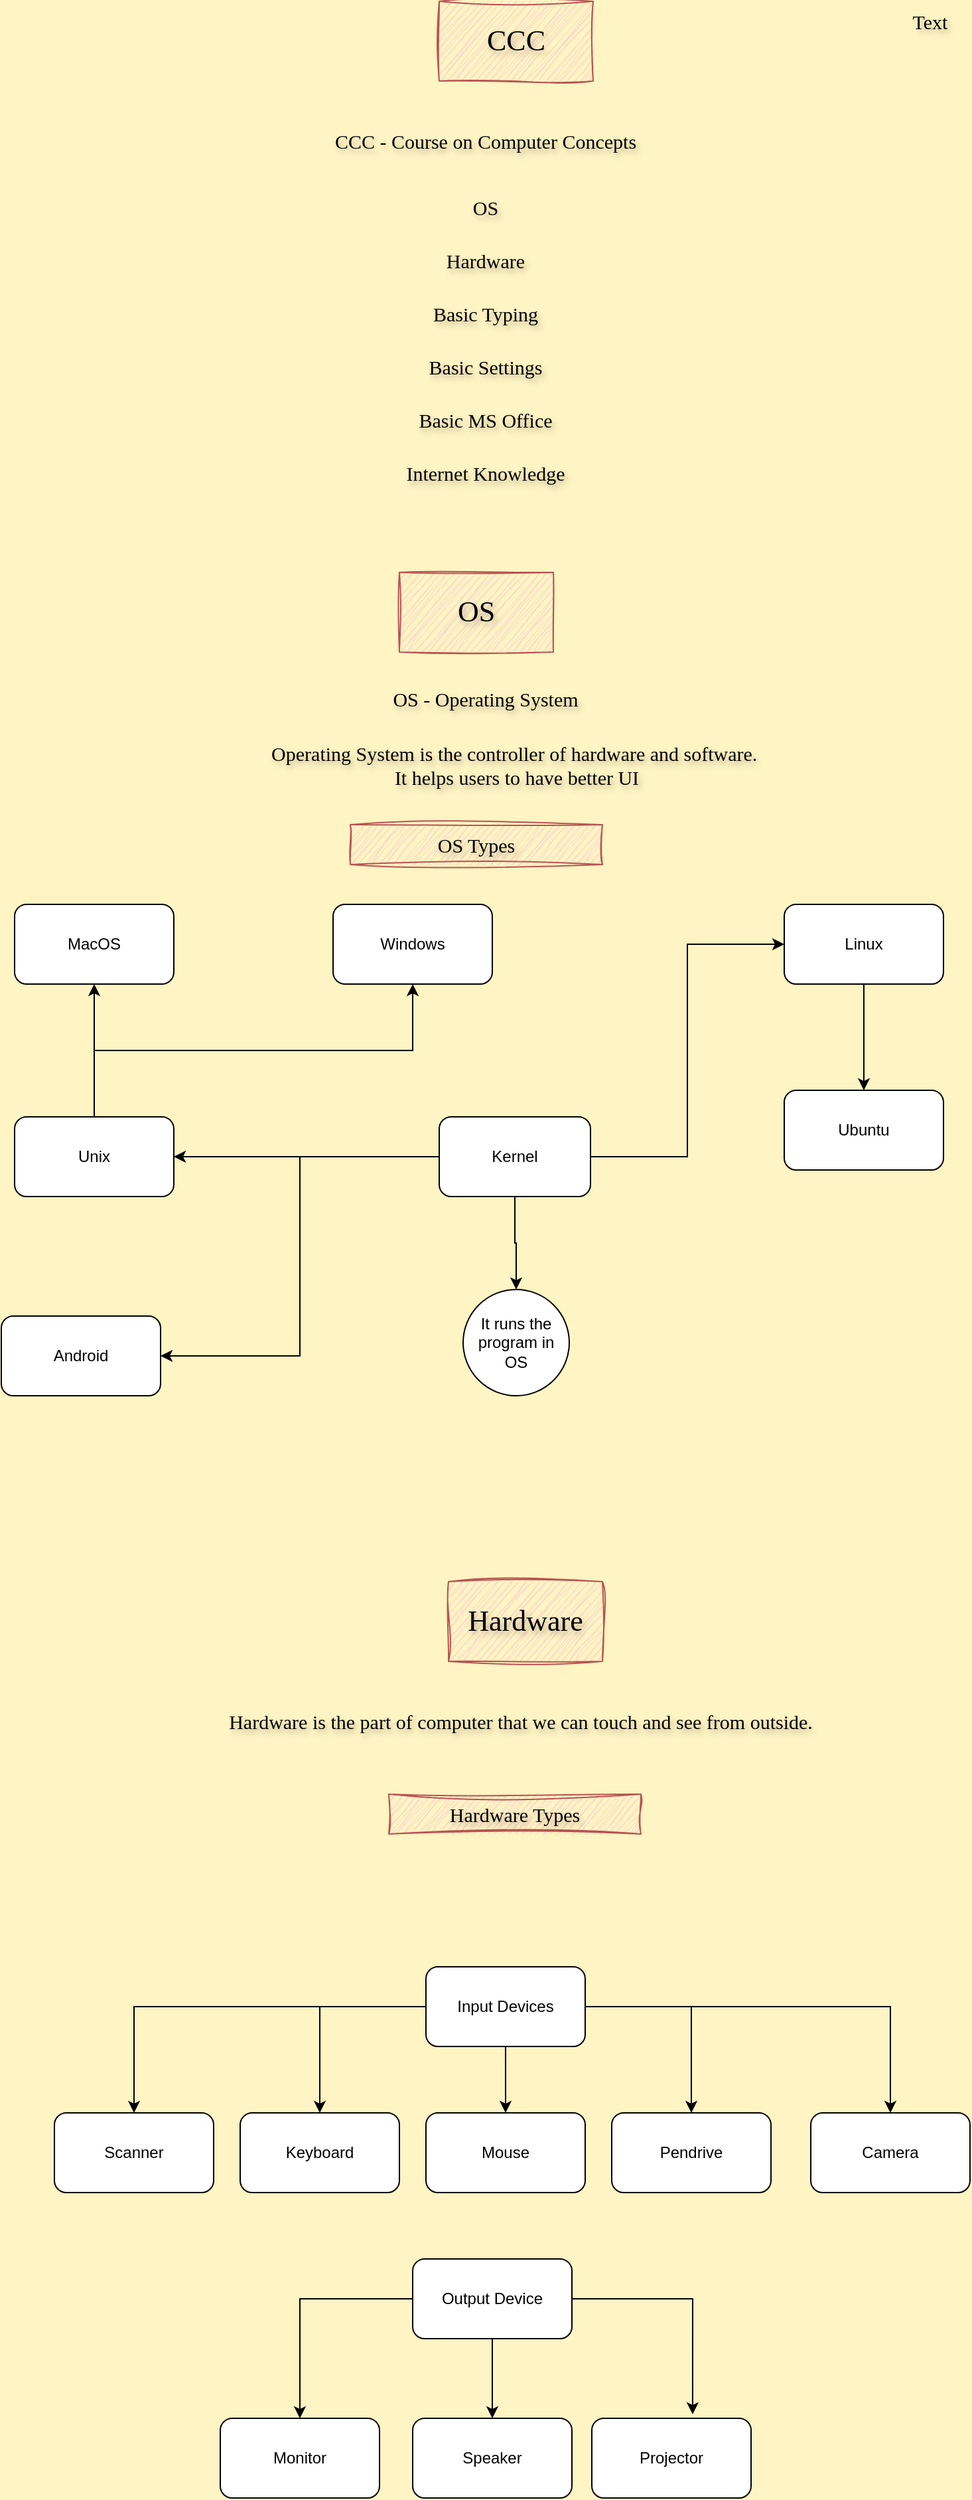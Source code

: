 <mxfile version="26.2.9">
  <diagram name="Page-1" id="iKMRJyYVElrFewXZlgx_">
    <mxGraphModel dx="1428" dy="722" grid="1" gridSize="10" guides="1" tooltips="1" connect="1" arrows="1" fold="1" page="1" pageScale="1" pageWidth="827" pageHeight="1169" background="#FFF4C3" math="0" shadow="0">
      <root>
        <mxCell id="0" />
        <mxCell id="1" parent="0" />
        <mxCell id="a2JRWLy81K5dylXvyoho-1" value="Basic Typing" style="text;html=1;align=center;verticalAlign=middle;whiteSpace=wrap;rounded=0;fontSize=15;textShadow=1;fontFamily=Comic Sans MS;" vertex="1" parent="1">
          <mxGeometry x="300" y="250" width="190" height="30" as="geometry" />
        </mxCell>
        <mxCell id="a2JRWLy81K5dylXvyoho-2" value="&lt;font style=&quot;font-size: 22px;&quot;&gt;CCC&lt;/font&gt;" style="text;html=1;align=center;verticalAlign=middle;whiteSpace=wrap;rounded=0;fontSize=15;textShadow=1;fontFamily=Comic Sans MS;sketch=1;curveFitting=1;jiggle=2;fillColor=#f8cecc;strokeColor=#b85450;" vertex="1" parent="1">
          <mxGeometry x="360" y="30" width="116" height="60" as="geometry" />
        </mxCell>
        <mxCell id="a2JRWLy81K5dylXvyoho-3" value="CCC - Course on Computer Concepts" style="text;html=1;align=center;verticalAlign=middle;whiteSpace=wrap;rounded=0;fontSize=15;textShadow=1;fontFamily=Comic Sans MS;" vertex="1" parent="1">
          <mxGeometry x="210" y="120" width="370" height="30" as="geometry" />
        </mxCell>
        <mxCell id="a2JRWLy81K5dylXvyoho-5" value="Text" style="text;html=1;align=center;verticalAlign=middle;whiteSpace=wrap;rounded=0;fontSize=15;textShadow=1;fontFamily=Comic Sans MS;" vertex="1" parent="1">
          <mxGeometry x="700" y="30" width="60" height="30" as="geometry" />
        </mxCell>
        <mxCell id="a2JRWLy81K5dylXvyoho-6" value="OS" style="text;html=1;align=center;verticalAlign=middle;whiteSpace=wrap;rounded=0;fontSize=15;textShadow=1;fontFamily=Comic Sans MS;" vertex="1" parent="1">
          <mxGeometry x="300" y="170" width="190" height="30" as="geometry" />
        </mxCell>
        <mxCell id="a2JRWLy81K5dylXvyoho-7" value="Hardware" style="text;html=1;align=center;verticalAlign=middle;whiteSpace=wrap;rounded=0;fontSize=15;textShadow=1;fontFamily=Comic Sans MS;" vertex="1" parent="1">
          <mxGeometry x="300" y="210" width="190" height="30" as="geometry" />
        </mxCell>
        <mxCell id="a2JRWLy81K5dylXvyoho-8" value="Basic Settings" style="text;html=1;align=center;verticalAlign=middle;whiteSpace=wrap;rounded=0;fontSize=15;textShadow=1;fontFamily=Comic Sans MS;" vertex="1" parent="1">
          <mxGeometry x="300" y="290" width="190" height="30" as="geometry" />
        </mxCell>
        <mxCell id="a2JRWLy81K5dylXvyoho-10" value="Basic MS Office" style="text;html=1;align=center;verticalAlign=middle;whiteSpace=wrap;rounded=0;fontSize=15;textShadow=1;fontFamily=Comic Sans MS;" vertex="1" parent="1">
          <mxGeometry x="300" y="330" width="190" height="30" as="geometry" />
        </mxCell>
        <mxCell id="a2JRWLy81K5dylXvyoho-11" value="Internet Knowledge" style="text;html=1;align=center;verticalAlign=middle;whiteSpace=wrap;rounded=0;fontSize=15;textShadow=1;fontFamily=Comic Sans MS;" vertex="1" parent="1">
          <mxGeometry x="300" y="370" width="190" height="30" as="geometry" />
        </mxCell>
        <mxCell id="a2JRWLy81K5dylXvyoho-12" value="&lt;font style=&quot;font-size: 22px;&quot;&gt;OS&lt;/font&gt;" style="text;html=1;align=center;verticalAlign=middle;whiteSpace=wrap;rounded=0;fontSize=15;textShadow=1;fontFamily=Comic Sans MS;sketch=1;curveFitting=1;jiggle=2;fillColor=#f8cecc;strokeColor=#b85450;" vertex="1" parent="1">
          <mxGeometry x="330" y="460" width="116" height="60" as="geometry" />
        </mxCell>
        <mxCell id="a2JRWLy81K5dylXvyoho-13" value="OS - Operating System" style="text;html=1;align=center;verticalAlign=middle;whiteSpace=wrap;rounded=0;fontSize=15;textShadow=1;fontFamily=Comic Sans MS;" vertex="1" parent="1">
          <mxGeometry x="300" y="540" width="190" height="30" as="geometry" />
        </mxCell>
        <mxCell id="a2JRWLy81K5dylXvyoho-14" value="Operating System is the controller of hardware and software.&amp;nbsp;&lt;div&gt;It helps users to have better UI&lt;/div&gt;" style="text;html=1;align=center;verticalAlign=middle;whiteSpace=wrap;rounded=0;fontSize=15;textShadow=1;fontFamily=Comic Sans MS;" vertex="1" parent="1">
          <mxGeometry x="139.5" y="590" width="557" height="30" as="geometry" />
        </mxCell>
        <mxCell id="a2JRWLy81K5dylXvyoho-15" value="OS Types" style="text;html=1;align=center;verticalAlign=middle;whiteSpace=wrap;rounded=0;fontSize=15;textShadow=1;fontFamily=Comic Sans MS;sketch=1;curveFitting=1;jiggle=2;fillColor=#f8cecc;strokeColor=#b85450;" vertex="1" parent="1">
          <mxGeometry x="293" y="650" width="190" height="30" as="geometry" />
        </mxCell>
        <mxCell id="a2JRWLy81K5dylXvyoho-16" value="MacOS" style="rounded=1;whiteSpace=wrap;html=1;" vertex="1" parent="1">
          <mxGeometry x="40" y="710" width="120" height="60" as="geometry" />
        </mxCell>
        <mxCell id="a2JRWLy81K5dylXvyoho-17" value="Windows" style="rounded=1;whiteSpace=wrap;html=1;" vertex="1" parent="1">
          <mxGeometry x="280" y="710" width="120" height="60" as="geometry" />
        </mxCell>
        <mxCell id="a2JRWLy81K5dylXvyoho-21" value="" style="edgeStyle=orthogonalEdgeStyle;rounded=0;orthogonalLoop=1;jettySize=auto;html=1;" edge="1" parent="1" source="a2JRWLy81K5dylXvyoho-18" target="a2JRWLy81K5dylXvyoho-20">
          <mxGeometry relative="1" as="geometry" />
        </mxCell>
        <mxCell id="a2JRWLy81K5dylXvyoho-18" value="Linux" style="rounded=1;whiteSpace=wrap;html=1;" vertex="1" parent="1">
          <mxGeometry x="620" y="710" width="120" height="60" as="geometry" />
        </mxCell>
        <mxCell id="a2JRWLy81K5dylXvyoho-22" style="edgeStyle=orthogonalEdgeStyle;rounded=0;orthogonalLoop=1;jettySize=auto;html=1;" edge="1" parent="1" source="a2JRWLy81K5dylXvyoho-19" target="a2JRWLy81K5dylXvyoho-16">
          <mxGeometry relative="1" as="geometry" />
        </mxCell>
        <mxCell id="a2JRWLy81K5dylXvyoho-23" style="edgeStyle=orthogonalEdgeStyle;rounded=0;orthogonalLoop=1;jettySize=auto;html=1;exitX=0.5;exitY=0;exitDx=0;exitDy=0;" edge="1" parent="1" source="a2JRWLy81K5dylXvyoho-19" target="a2JRWLy81K5dylXvyoho-17">
          <mxGeometry relative="1" as="geometry" />
        </mxCell>
        <mxCell id="a2JRWLy81K5dylXvyoho-19" value="Unix" style="rounded=1;whiteSpace=wrap;html=1;" vertex="1" parent="1">
          <mxGeometry x="40" y="870" width="120" height="60" as="geometry" />
        </mxCell>
        <mxCell id="a2JRWLy81K5dylXvyoho-20" value="Ubuntu" style="rounded=1;whiteSpace=wrap;html=1;" vertex="1" parent="1">
          <mxGeometry x="620" y="850" width="120" height="60" as="geometry" />
        </mxCell>
        <mxCell id="a2JRWLy81K5dylXvyoho-25" style="edgeStyle=orthogonalEdgeStyle;rounded=0;orthogonalLoop=1;jettySize=auto;html=1;entryX=0;entryY=0.5;entryDx=0;entryDy=0;" edge="1" parent="1" source="a2JRWLy81K5dylXvyoho-24" target="a2JRWLy81K5dylXvyoho-18">
          <mxGeometry relative="1" as="geometry" />
        </mxCell>
        <mxCell id="a2JRWLy81K5dylXvyoho-26" style="edgeStyle=orthogonalEdgeStyle;rounded=0;orthogonalLoop=1;jettySize=auto;html=1;entryX=1;entryY=0.5;entryDx=0;entryDy=0;" edge="1" parent="1" source="a2JRWLy81K5dylXvyoho-24" target="a2JRWLy81K5dylXvyoho-19">
          <mxGeometry relative="1" as="geometry" />
        </mxCell>
        <mxCell id="a2JRWLy81K5dylXvyoho-28" value="" style="edgeStyle=orthogonalEdgeStyle;rounded=0;orthogonalLoop=1;jettySize=auto;html=1;" edge="1" parent="1" source="a2JRWLy81K5dylXvyoho-24" target="a2JRWLy81K5dylXvyoho-27">
          <mxGeometry relative="1" as="geometry" />
        </mxCell>
        <mxCell id="a2JRWLy81K5dylXvyoho-30" style="edgeStyle=orthogonalEdgeStyle;rounded=0;orthogonalLoop=1;jettySize=auto;html=1;entryX=1;entryY=0.5;entryDx=0;entryDy=0;" edge="1" parent="1" source="a2JRWLy81K5dylXvyoho-24" target="a2JRWLy81K5dylXvyoho-29">
          <mxGeometry relative="1" as="geometry" />
        </mxCell>
        <mxCell id="a2JRWLy81K5dylXvyoho-24" value="Kernel" style="rounded=1;whiteSpace=wrap;html=1;" vertex="1" parent="1">
          <mxGeometry x="360" y="870" width="114" height="60" as="geometry" />
        </mxCell>
        <mxCell id="a2JRWLy81K5dylXvyoho-27" value="It runs the program in OS" style="ellipse;whiteSpace=wrap;html=1;rounded=1;" vertex="1" parent="1">
          <mxGeometry x="378" y="1000" width="80" height="80" as="geometry" />
        </mxCell>
        <mxCell id="a2JRWLy81K5dylXvyoho-29" value="Android" style="rounded=1;whiteSpace=wrap;html=1;" vertex="1" parent="1">
          <mxGeometry x="30" y="1020" width="120" height="60" as="geometry" />
        </mxCell>
        <mxCell id="a2JRWLy81K5dylXvyoho-31" value="&lt;font style=&quot;font-size: 22px;&quot;&gt;Hardware&lt;/font&gt;" style="text;html=1;align=center;verticalAlign=middle;whiteSpace=wrap;rounded=0;fontSize=15;textShadow=1;fontFamily=Comic Sans MS;sketch=1;curveFitting=1;jiggle=2;fillColor=#f8cecc;strokeColor=#b85450;" vertex="1" parent="1">
          <mxGeometry x="367" y="1220" width="116" height="60" as="geometry" />
        </mxCell>
        <mxCell id="a2JRWLy81K5dylXvyoho-32" value="Hardware Types" style="text;html=1;align=center;verticalAlign=middle;whiteSpace=wrap;rounded=0;fontSize=15;textShadow=1;fontFamily=Comic Sans MS;sketch=1;curveFitting=1;jiggle=2;fillColor=#f8cecc;strokeColor=#b85450;" vertex="1" parent="1">
          <mxGeometry x="322" y="1380" width="190" height="30" as="geometry" />
        </mxCell>
        <mxCell id="a2JRWLy81K5dylXvyoho-33" value="Hardware is the part of computer that we can touch and see from outside." style="text;html=1;align=center;verticalAlign=middle;whiteSpace=wrap;rounded=0;fontSize=15;textShadow=1;fontFamily=Comic Sans MS;" vertex="1" parent="1">
          <mxGeometry x="143" y="1310" width="557" height="30" as="geometry" />
        </mxCell>
        <mxCell id="a2JRWLy81K5dylXvyoho-37" value="" style="edgeStyle=orthogonalEdgeStyle;rounded=0;orthogonalLoop=1;jettySize=auto;html=1;" edge="1" parent="1" source="a2JRWLy81K5dylXvyoho-35" target="a2JRWLy81K5dylXvyoho-36">
          <mxGeometry relative="1" as="geometry" />
        </mxCell>
        <mxCell id="a2JRWLy81K5dylXvyoho-39" value="" style="edgeStyle=orthogonalEdgeStyle;rounded=0;orthogonalLoop=1;jettySize=auto;html=1;" edge="1" parent="1" source="a2JRWLy81K5dylXvyoho-35" target="a2JRWLy81K5dylXvyoho-38">
          <mxGeometry relative="1" as="geometry" />
        </mxCell>
        <mxCell id="a2JRWLy81K5dylXvyoho-41" value="" style="edgeStyle=orthogonalEdgeStyle;rounded=0;orthogonalLoop=1;jettySize=auto;html=1;" edge="1" parent="1" source="a2JRWLy81K5dylXvyoho-35" target="a2JRWLy81K5dylXvyoho-40">
          <mxGeometry relative="1" as="geometry" />
        </mxCell>
        <mxCell id="a2JRWLy81K5dylXvyoho-43" value="" style="edgeStyle=orthogonalEdgeStyle;rounded=0;orthogonalLoop=1;jettySize=auto;html=1;" edge="1" parent="1" source="a2JRWLy81K5dylXvyoho-35" target="a2JRWLy81K5dylXvyoho-42">
          <mxGeometry relative="1" as="geometry" />
        </mxCell>
        <mxCell id="a2JRWLy81K5dylXvyoho-45" value="" style="edgeStyle=orthogonalEdgeStyle;rounded=0;orthogonalLoop=1;jettySize=auto;html=1;" edge="1" parent="1" source="a2JRWLy81K5dylXvyoho-35" target="a2JRWLy81K5dylXvyoho-44">
          <mxGeometry relative="1" as="geometry" />
        </mxCell>
        <mxCell id="a2JRWLy81K5dylXvyoho-35" value="Input Devices" style="rounded=1;whiteSpace=wrap;html=1;" vertex="1" parent="1">
          <mxGeometry x="350" y="1510" width="120" height="60" as="geometry" />
        </mxCell>
        <mxCell id="a2JRWLy81K5dylXvyoho-36" value="Keyboard" style="rounded=1;whiteSpace=wrap;html=1;" vertex="1" parent="1">
          <mxGeometry x="210" y="1620" width="120" height="60" as="geometry" />
        </mxCell>
        <mxCell id="a2JRWLy81K5dylXvyoho-38" value="Mouse" style="rounded=1;whiteSpace=wrap;html=1;" vertex="1" parent="1">
          <mxGeometry x="350" y="1620" width="120" height="60" as="geometry" />
        </mxCell>
        <mxCell id="a2JRWLy81K5dylXvyoho-40" value="Pendrive" style="rounded=1;whiteSpace=wrap;html=1;" vertex="1" parent="1">
          <mxGeometry x="490" y="1620" width="120" height="60" as="geometry" />
        </mxCell>
        <mxCell id="a2JRWLy81K5dylXvyoho-42" value="Scanner" style="rounded=1;whiteSpace=wrap;html=1;" vertex="1" parent="1">
          <mxGeometry x="70" y="1620" width="120" height="60" as="geometry" />
        </mxCell>
        <mxCell id="a2JRWLy81K5dylXvyoho-44" value="Camera" style="rounded=1;whiteSpace=wrap;html=1;" vertex="1" parent="1">
          <mxGeometry x="640" y="1620" width="120" height="60" as="geometry" />
        </mxCell>
        <mxCell id="a2JRWLy81K5dylXvyoho-46" value="" style="edgeStyle=orthogonalEdgeStyle;rounded=0;orthogonalLoop=1;jettySize=auto;html=1;" edge="1" source="a2JRWLy81K5dylXvyoho-51" target="a2JRWLy81K5dylXvyoho-52" parent="1">
          <mxGeometry relative="1" as="geometry" />
        </mxCell>
        <mxCell id="a2JRWLy81K5dylXvyoho-49" value="" style="edgeStyle=orthogonalEdgeStyle;rounded=0;orthogonalLoop=1;jettySize=auto;html=1;" edge="1" source="a2JRWLy81K5dylXvyoho-51" target="a2JRWLy81K5dylXvyoho-55" parent="1">
          <mxGeometry relative="1" as="geometry" />
        </mxCell>
        <mxCell id="a2JRWLy81K5dylXvyoho-51" value="Output Device" style="rounded=1;whiteSpace=wrap;html=1;" vertex="1" parent="1">
          <mxGeometry x="340" y="1730" width="120" height="60" as="geometry" />
        </mxCell>
        <mxCell id="a2JRWLy81K5dylXvyoho-52" value="Speaker" style="rounded=1;whiteSpace=wrap;html=1;" vertex="1" parent="1">
          <mxGeometry x="340" y="1850" width="120" height="60" as="geometry" />
        </mxCell>
        <mxCell id="a2JRWLy81K5dylXvyoho-53" value="Projector" style="rounded=1;whiteSpace=wrap;html=1;" vertex="1" parent="1">
          <mxGeometry x="475" y="1850" width="120" height="60" as="geometry" />
        </mxCell>
        <mxCell id="a2JRWLy81K5dylXvyoho-55" value="Monitor" style="rounded=1;whiteSpace=wrap;html=1;" vertex="1" parent="1">
          <mxGeometry x="195" y="1850" width="120" height="60" as="geometry" />
        </mxCell>
        <mxCell id="a2JRWLy81K5dylXvyoho-57" style="edgeStyle=orthogonalEdgeStyle;rounded=0;orthogonalLoop=1;jettySize=auto;html=1;entryX=0.633;entryY=-0.05;entryDx=0;entryDy=0;entryPerimeter=0;" edge="1" parent="1" source="a2JRWLy81K5dylXvyoho-51" target="a2JRWLy81K5dylXvyoho-53">
          <mxGeometry relative="1" as="geometry" />
        </mxCell>
      </root>
    </mxGraphModel>
  </diagram>
</mxfile>
